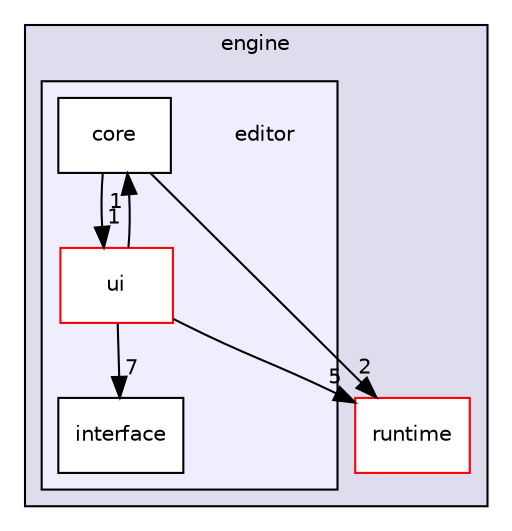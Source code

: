 digraph "engine/editor" {
  compound=true
  node [ fontsize="10", fontname="Helvetica"];
  edge [ labelfontsize="10", labelfontname="Helvetica"];
  subgraph clusterdir_996f45160da62e1a3d7f6046fad68f51 {
    graph [ bgcolor="#ddddee", pencolor="black", label="engine" fontname="Helvetica", fontsize="10", URL="dir_996f45160da62e1a3d7f6046fad68f51.html"]
  dir_ccefa4bb736f38ca0efc8c5e8641d48d [shape=box label="runtime" fillcolor="white" style="filled" color="red" URL="dir_ccefa4bb736f38ca0efc8c5e8641d48d.html"];
  subgraph clusterdir_d1aad10e1c648a0ada8a94a1ff7611ce {
    graph [ bgcolor="#eeeeff", pencolor="black", label="" URL="dir_d1aad10e1c648a0ada8a94a1ff7611ce.html"];
    dir_d1aad10e1c648a0ada8a94a1ff7611ce [shape=plaintext label="editor"];
  dir_68d6a7abddc01fabacb6f229ef013b0e [shape=box label="core" fillcolor="white" style="filled" URL="dir_68d6a7abddc01fabacb6f229ef013b0e.html"];
  dir_357b581bf03dffd8ee2517c634a4f7f9 [shape=box label="interface" fillcolor="white" style="filled" URL="dir_357b581bf03dffd8ee2517c634a4f7f9.html"];
  dir_0d5edcbdfb88f6fb7e6433da08e1ca69 [shape=box label="ui" fillcolor="white" style="filled" color="red" URL="dir_0d5edcbdfb88f6fb7e6433da08e1ca69.html"];
  }
  }
  dir_0d5edcbdfb88f6fb7e6433da08e1ca69->dir_357b581bf03dffd8ee2517c634a4f7f9 [headlabel="7", labeldistance=1.5 headhref="dir_000006_000005.html"];
  dir_0d5edcbdfb88f6fb7e6433da08e1ca69->dir_68d6a7abddc01fabacb6f229ef013b0e [headlabel="1", labeldistance=1.5 headhref="dir_000006_000004.html"];
  dir_0d5edcbdfb88f6fb7e6433da08e1ca69->dir_ccefa4bb736f38ca0efc8c5e8641d48d [headlabel="5", labeldistance=1.5 headhref="dir_000006_000009.html"];
  dir_68d6a7abddc01fabacb6f229ef013b0e->dir_0d5edcbdfb88f6fb7e6433da08e1ca69 [headlabel="1", labeldistance=1.5 headhref="dir_000004_000006.html"];
  dir_68d6a7abddc01fabacb6f229ef013b0e->dir_ccefa4bb736f38ca0efc8c5e8641d48d [headlabel="2", labeldistance=1.5 headhref="dir_000004_000009.html"];
}
